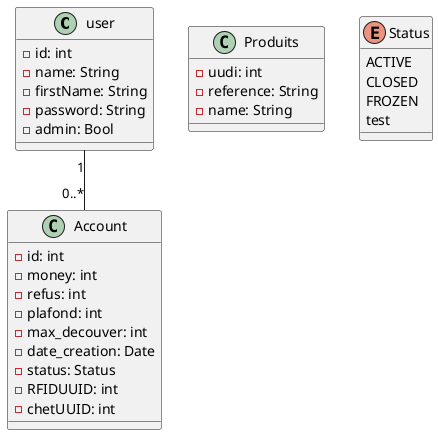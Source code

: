 @startuml
class user{
    -id: int
    -name: String
    -firstName: String
    -password: String
    -admin: Bool
}

class Account{
    -id: int
    -money: int
    -refus: int
    -plafond: int
    -max_decouver: int
    -date_creation: Date
    -status: Status
    -RFIDUUID: int
    -chetUUID: int
}

class Produits{
    -uudi: int
    -reference: String
    -name: String
}


enum Status{
    ACTIVE
    CLOSED
    FROZEN
    test
}

user "1" -- "0..*" Account



@enduml